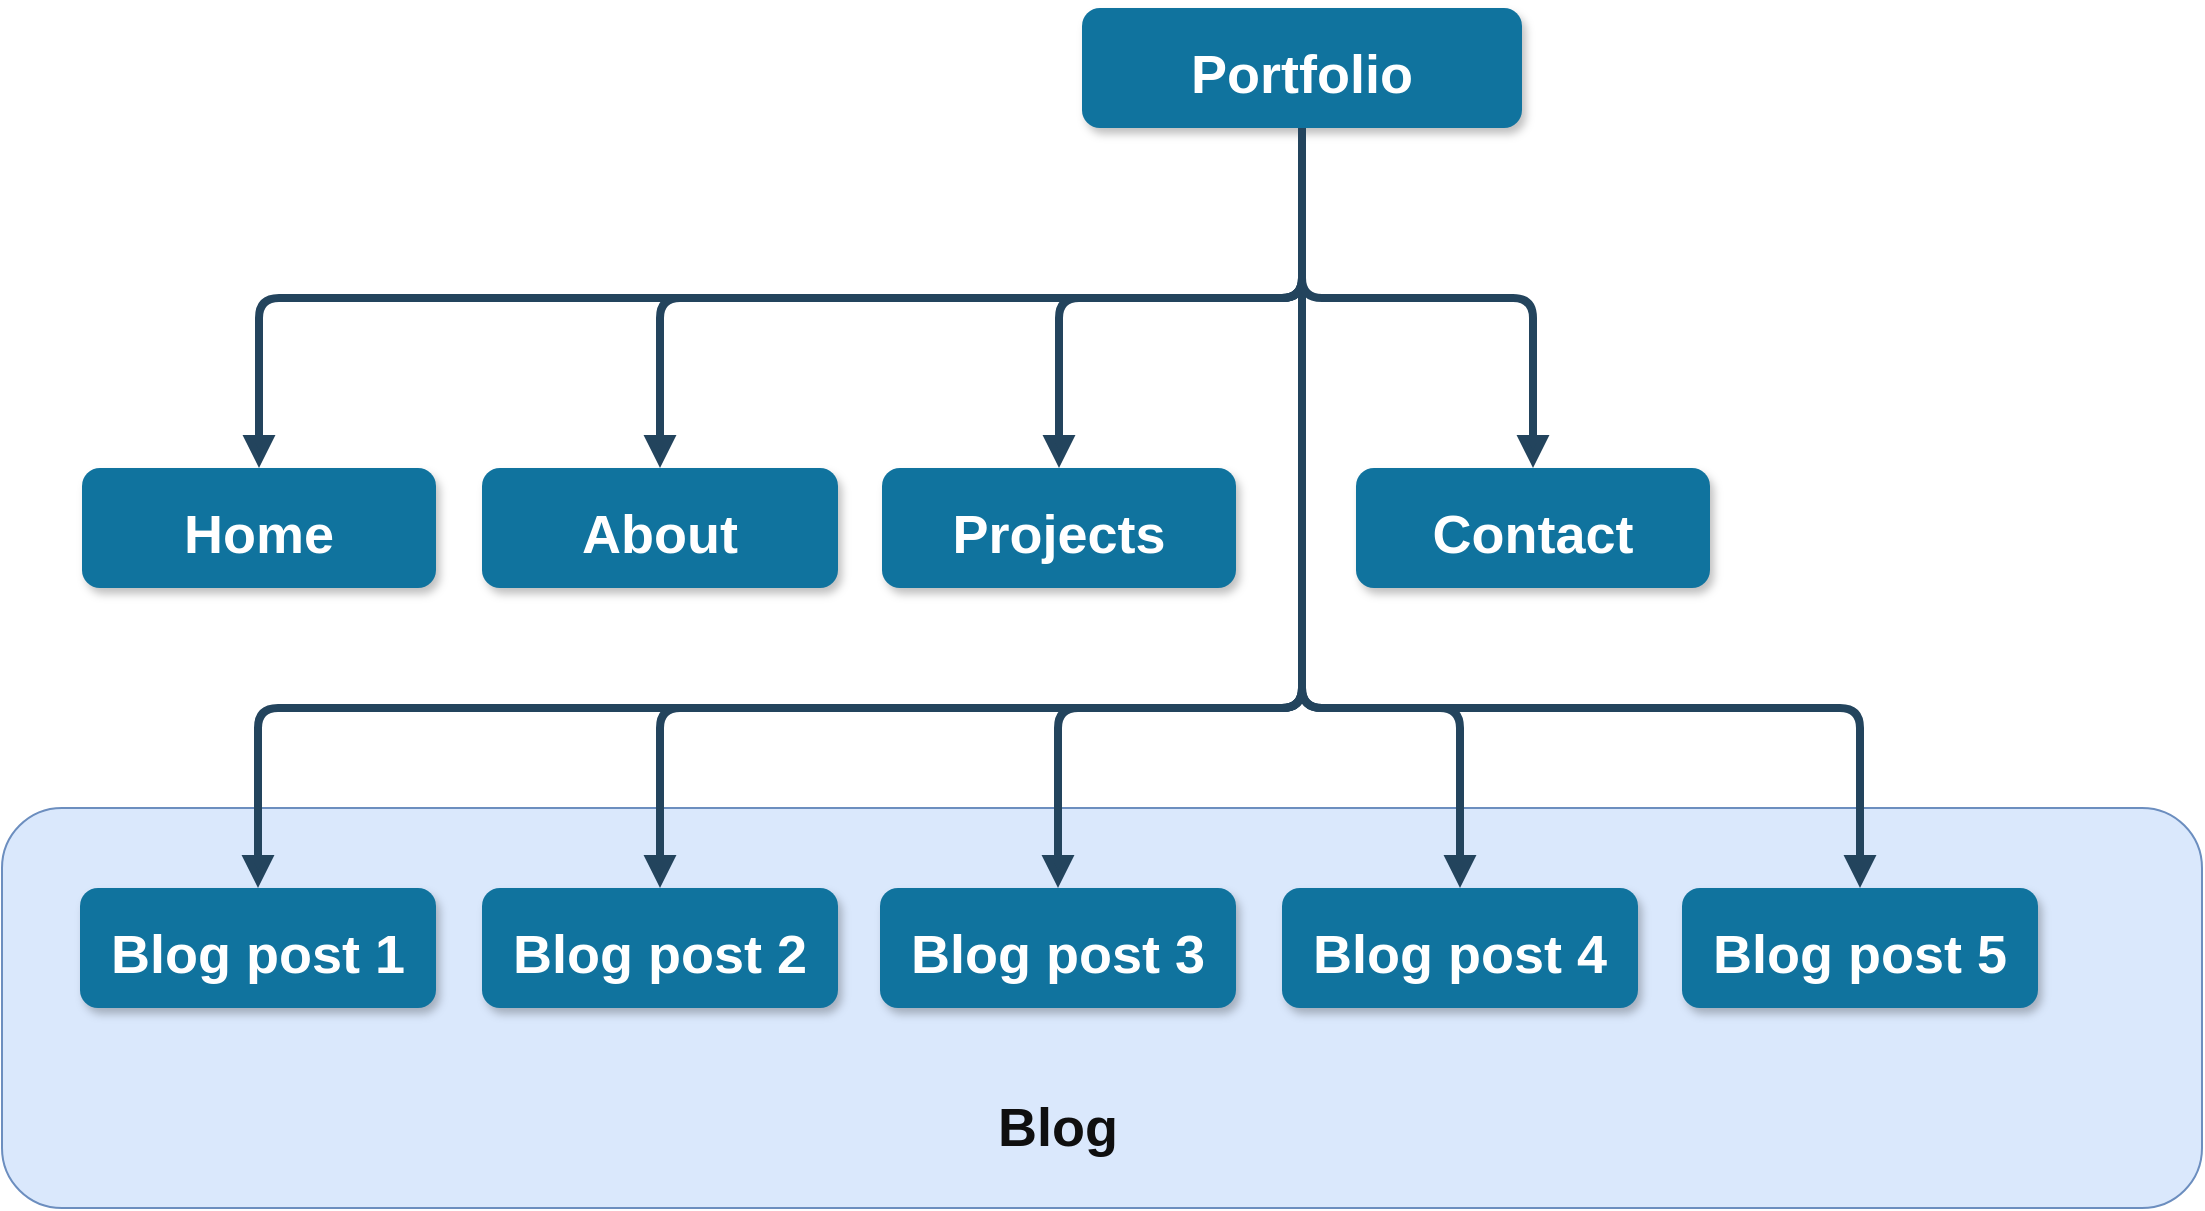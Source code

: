 <mxfile version="12.9.3" type="device"><diagram name="Page-1" id="97916047-d0de-89f5-080d-49f4d83e522f"><mxGraphModel dx="1360" dy="862" grid="1" gridSize="10" guides="1" tooltips="1" connect="1" arrows="1" fold="1" page="1" pageScale="1.5" pageWidth="1169" pageHeight="827" background="#ffffff" math="0" shadow="0"><root><mxCell id="0"/><mxCell id="1" parent="0"/><mxCell id="s3-cqASaGPkIOz5H-t2O-60" value="" style="rounded=1;whiteSpace=wrap;html=1;fontSize=27;fillColor=#dae8fc;strokeColor=#6c8ebf;labelBorderColor=#006633;fontColor=#FFFFFF;" vertex="1" parent="1"><mxGeometry x="200" y="610" width="1100" height="200" as="geometry"/></mxCell><mxCell id="3" value="Portfolio" style="rounded=1;fillColor=#10739E;strokeColor=none;shadow=1;gradientColor=none;fontStyle=1;fontColor=#FFFFFF;fontSize=27;" parent="1" vertex="1"><mxGeometry x="740" y="210" width="220" height="60" as="geometry"/></mxCell><mxCell id="4" value="Home" style="rounded=1;fillColor=#10739E;strokeColor=none;shadow=1;gradientColor=none;fontStyle=1;fontColor=#FFFFFF;fontSize=27;" parent="1" vertex="1"><mxGeometry x="240" y="440" width="177" height="60" as="geometry"/></mxCell><mxCell id="5" value="About" style="rounded=1;fillColor=#10739E;strokeColor=none;shadow=1;gradientColor=none;fontStyle=1;fontColor=#FFFFFF;fontSize=27;" parent="1" vertex="1"><mxGeometry x="440" y="440" width="178" height="60" as="geometry"/></mxCell><mxCell id="6" value="Projects" style="rounded=1;fillColor=#10739E;strokeColor=none;shadow=1;gradientColor=none;fontStyle=1;fontColor=#FFFFFF;fontSize=27;" parent="1" vertex="1"><mxGeometry x="640" y="440" width="177" height="60" as="geometry"/></mxCell><mxCell id="8" value="Blog post 3" style="rounded=1;fillColor=#10739E;strokeColor=none;shadow=1;gradientColor=none;fontStyle=1;fontColor=#FFFFFF;fontSize=27;" parent="1" vertex="1"><mxGeometry x="639" y="650" width="178" height="60" as="geometry"/></mxCell><mxCell id="13" value="Blog post 2" style="rounded=1;fillColor=#10739E;strokeColor=none;shadow=1;gradientColor=none;fontStyle=1;fontColor=#FFFFFF;fontSize=27;" parent="1" vertex="1"><mxGeometry x="440" y="650" width="178" height="60" as="geometry"/></mxCell><mxCell id="18" value="Blog post 4" style="rounded=1;fillColor=#10739E;strokeColor=none;shadow=1;gradientColor=none;fontStyle=1;fontColor=#FFFFFF;fontSize=27;" parent="1" vertex="1"><mxGeometry x="840" y="650" width="178" height="60" as="geometry"/></mxCell><mxCell id="23" value="Blog post 5" style="rounded=1;fillColor=#10739E;strokeColor=none;shadow=1;gradientColor=none;fontStyle=1;fontColor=#FFFFFF;fontSize=27;" parent="1" vertex="1"><mxGeometry x="1040" y="650" width="178" height="60" as="geometry"/></mxCell><mxCell id="30" value="" style="edgeStyle=elbowEdgeStyle;elbow=vertical;strokeWidth=4;endArrow=block;endFill=1;fontStyle=1;strokeColor=#23445D;fontSize=27;" parent="1" source="3" target="5" edge="1"><mxGeometry x="22" y="165.5" width="100" height="100" as="geometry"><mxPoint x="22" y="265.5" as="sourcePoint"/><mxPoint x="122" y="165.5" as="targetPoint"/></mxGeometry></mxCell><mxCell id="31" value="" style="edgeStyle=elbowEdgeStyle;elbow=vertical;strokeWidth=4;endArrow=block;endFill=1;fontStyle=1;strokeColor=#23445D;fontSize=27;" parent="1" source="3" target="4" edge="1"><mxGeometry x="22" y="165.5" width="100" height="100" as="geometry"><mxPoint x="22" y="265.5" as="sourcePoint"/><mxPoint x="122" y="165.5" as="targetPoint"/></mxGeometry></mxCell><mxCell id="32" value="" style="edgeStyle=elbowEdgeStyle;elbow=vertical;strokeWidth=4;endArrow=block;endFill=1;fontStyle=1;strokeColor=#23445D;fontSize=27;" parent="1" source="3" target="6" edge="1"><mxGeometry x="22" y="165.5" width="100" height="100" as="geometry"><mxPoint x="22" y="265.5" as="sourcePoint"/><mxPoint x="122" y="165.5" as="targetPoint"/></mxGeometry></mxCell><mxCell id="34" value="" style="edgeStyle=elbowEdgeStyle;elbow=vertical;strokeWidth=4;endArrow=block;endFill=1;fontStyle=1;strokeColor=#23445D;fontSize=27;exitX=0.5;exitY=1;exitDx=0;exitDy=0;entryX=0.5;entryY=0;entryDx=0;entryDy=0;" parent="1" source="3" target="8" edge="1"><mxGeometry x="22" y="165.5" width="100" height="100" as="geometry"><mxPoint x="22" y="265.5" as="sourcePoint"/><mxPoint x="122" y="165.5" as="targetPoint"/><Array as="points"><mxPoint x="710" y="560"/></Array></mxGeometry></mxCell><mxCell id="37" value="" style="edgeStyle=elbowEdgeStyle;elbow=vertical;strokeWidth=4;endArrow=block;endFill=1;fontStyle=1;strokeColor=#23445D;fontSize=27;" parent="1" source="3" target="23" edge="1"><mxGeometry x="22" y="165.5" width="100" height="100" as="geometry"><mxPoint x="22" y="265.5" as="sourcePoint"/><mxPoint x="122" y="165.5" as="targetPoint"/><Array as="points"><mxPoint x="990" y="560"/></Array></mxGeometry></mxCell><mxCell id="54" value="" style="edgeStyle=elbowEdgeStyle;elbow=vertical;strokeWidth=4;endArrow=block;endFill=1;fontStyle=1;strokeColor=#23445D;fontSize=27;" parent="1" source="3" target="13" edge="1"><mxGeometry x="22" y="165.5" width="100" height="100" as="geometry"><mxPoint x="22" y="265.5" as="sourcePoint"/><mxPoint x="122" y="165.5" as="targetPoint"/><Array as="points"><mxPoint x="690" y="560"/></Array></mxGeometry></mxCell><mxCell id="55" value="" style="edgeStyle=elbowEdgeStyle;elbow=vertical;strokeWidth=4;endArrow=block;endFill=1;fontStyle=1;strokeColor=#23445D;fontSize=27;exitX=0.5;exitY=1;exitDx=0;exitDy=0;entryX=0.5;entryY=0;entryDx=0;entryDy=0;" parent="1" source="3" target="18" edge="1"><mxGeometry x="22" y="165.5" width="100" height="100" as="geometry"><mxPoint x="22" y="265.5" as="sourcePoint"/><mxPoint x="122" y="165.5" as="targetPoint"/><Array as="points"><mxPoint x="890" y="560"/></Array></mxGeometry></mxCell><mxCell id="s3-cqASaGPkIOz5H-t2O-56" value="Blog post 1" style="rounded=1;fillColor=#10739E;strokeColor=none;shadow=1;gradientColor=none;fontStyle=1;fontColor=#FFFFFF;fontSize=27;" vertex="1" parent="1"><mxGeometry x="239" y="650" width="178" height="60" as="geometry"/></mxCell><mxCell id="s3-cqASaGPkIOz5H-t2O-57" value="Contact" style="rounded=1;fillColor=#10739E;strokeColor=none;shadow=1;gradientColor=none;fontStyle=1;fontColor=#FFFFFF;fontSize=27;" vertex="1" parent="1"><mxGeometry x="877" y="440" width="177" height="60" as="geometry"/></mxCell><mxCell id="s3-cqASaGPkIOz5H-t2O-58" value="" style="edgeStyle=elbowEdgeStyle;elbow=vertical;strokeWidth=4;endArrow=block;endFill=1;fontStyle=1;strokeColor=#23445D;fontSize=27;exitX=0.5;exitY=1;exitDx=0;exitDy=0;entryX=0.5;entryY=0;entryDx=0;entryDy=0;" edge="1" parent="1" source="3" target="s3-cqASaGPkIOz5H-t2O-56"><mxGeometry x="32" y="175.5" width="100" height="100" as="geometry"><mxPoint x="860" y="280" as="sourcePoint"/><mxPoint x="539" y="660" as="targetPoint"/><Array as="points"><mxPoint x="590" y="560"/></Array></mxGeometry></mxCell><mxCell id="s3-cqASaGPkIOz5H-t2O-59" value="" style="edgeStyle=elbowEdgeStyle;elbow=vertical;strokeWidth=4;endArrow=block;endFill=1;fontStyle=1;strokeColor=#23445D;fontSize=27;exitX=0.5;exitY=1;exitDx=0;exitDy=0;entryX=0.5;entryY=0;entryDx=0;entryDy=0;" edge="1" parent="1" source="3" target="s3-cqASaGPkIOz5H-t2O-57"><mxGeometry x="32" y="175.5" width="100" height="100" as="geometry"><mxPoint x="860" y="280" as="sourcePoint"/><mxPoint x="738.5" y="450" as="targetPoint"/></mxGeometry></mxCell><mxCell id="s3-cqASaGPkIOz5H-t2O-61" value="Blog" style="text;html=1;strokeColor=none;fillColor=none;align=center;verticalAlign=middle;whiteSpace=wrap;rounded=0;fontSize=27;fontColor=#0F0F0F;fontStyle=1" vertex="1" parent="1"><mxGeometry x="683" y="750" width="90" height="40" as="geometry"/></mxCell></root></mxGraphModel></diagram></mxfile>